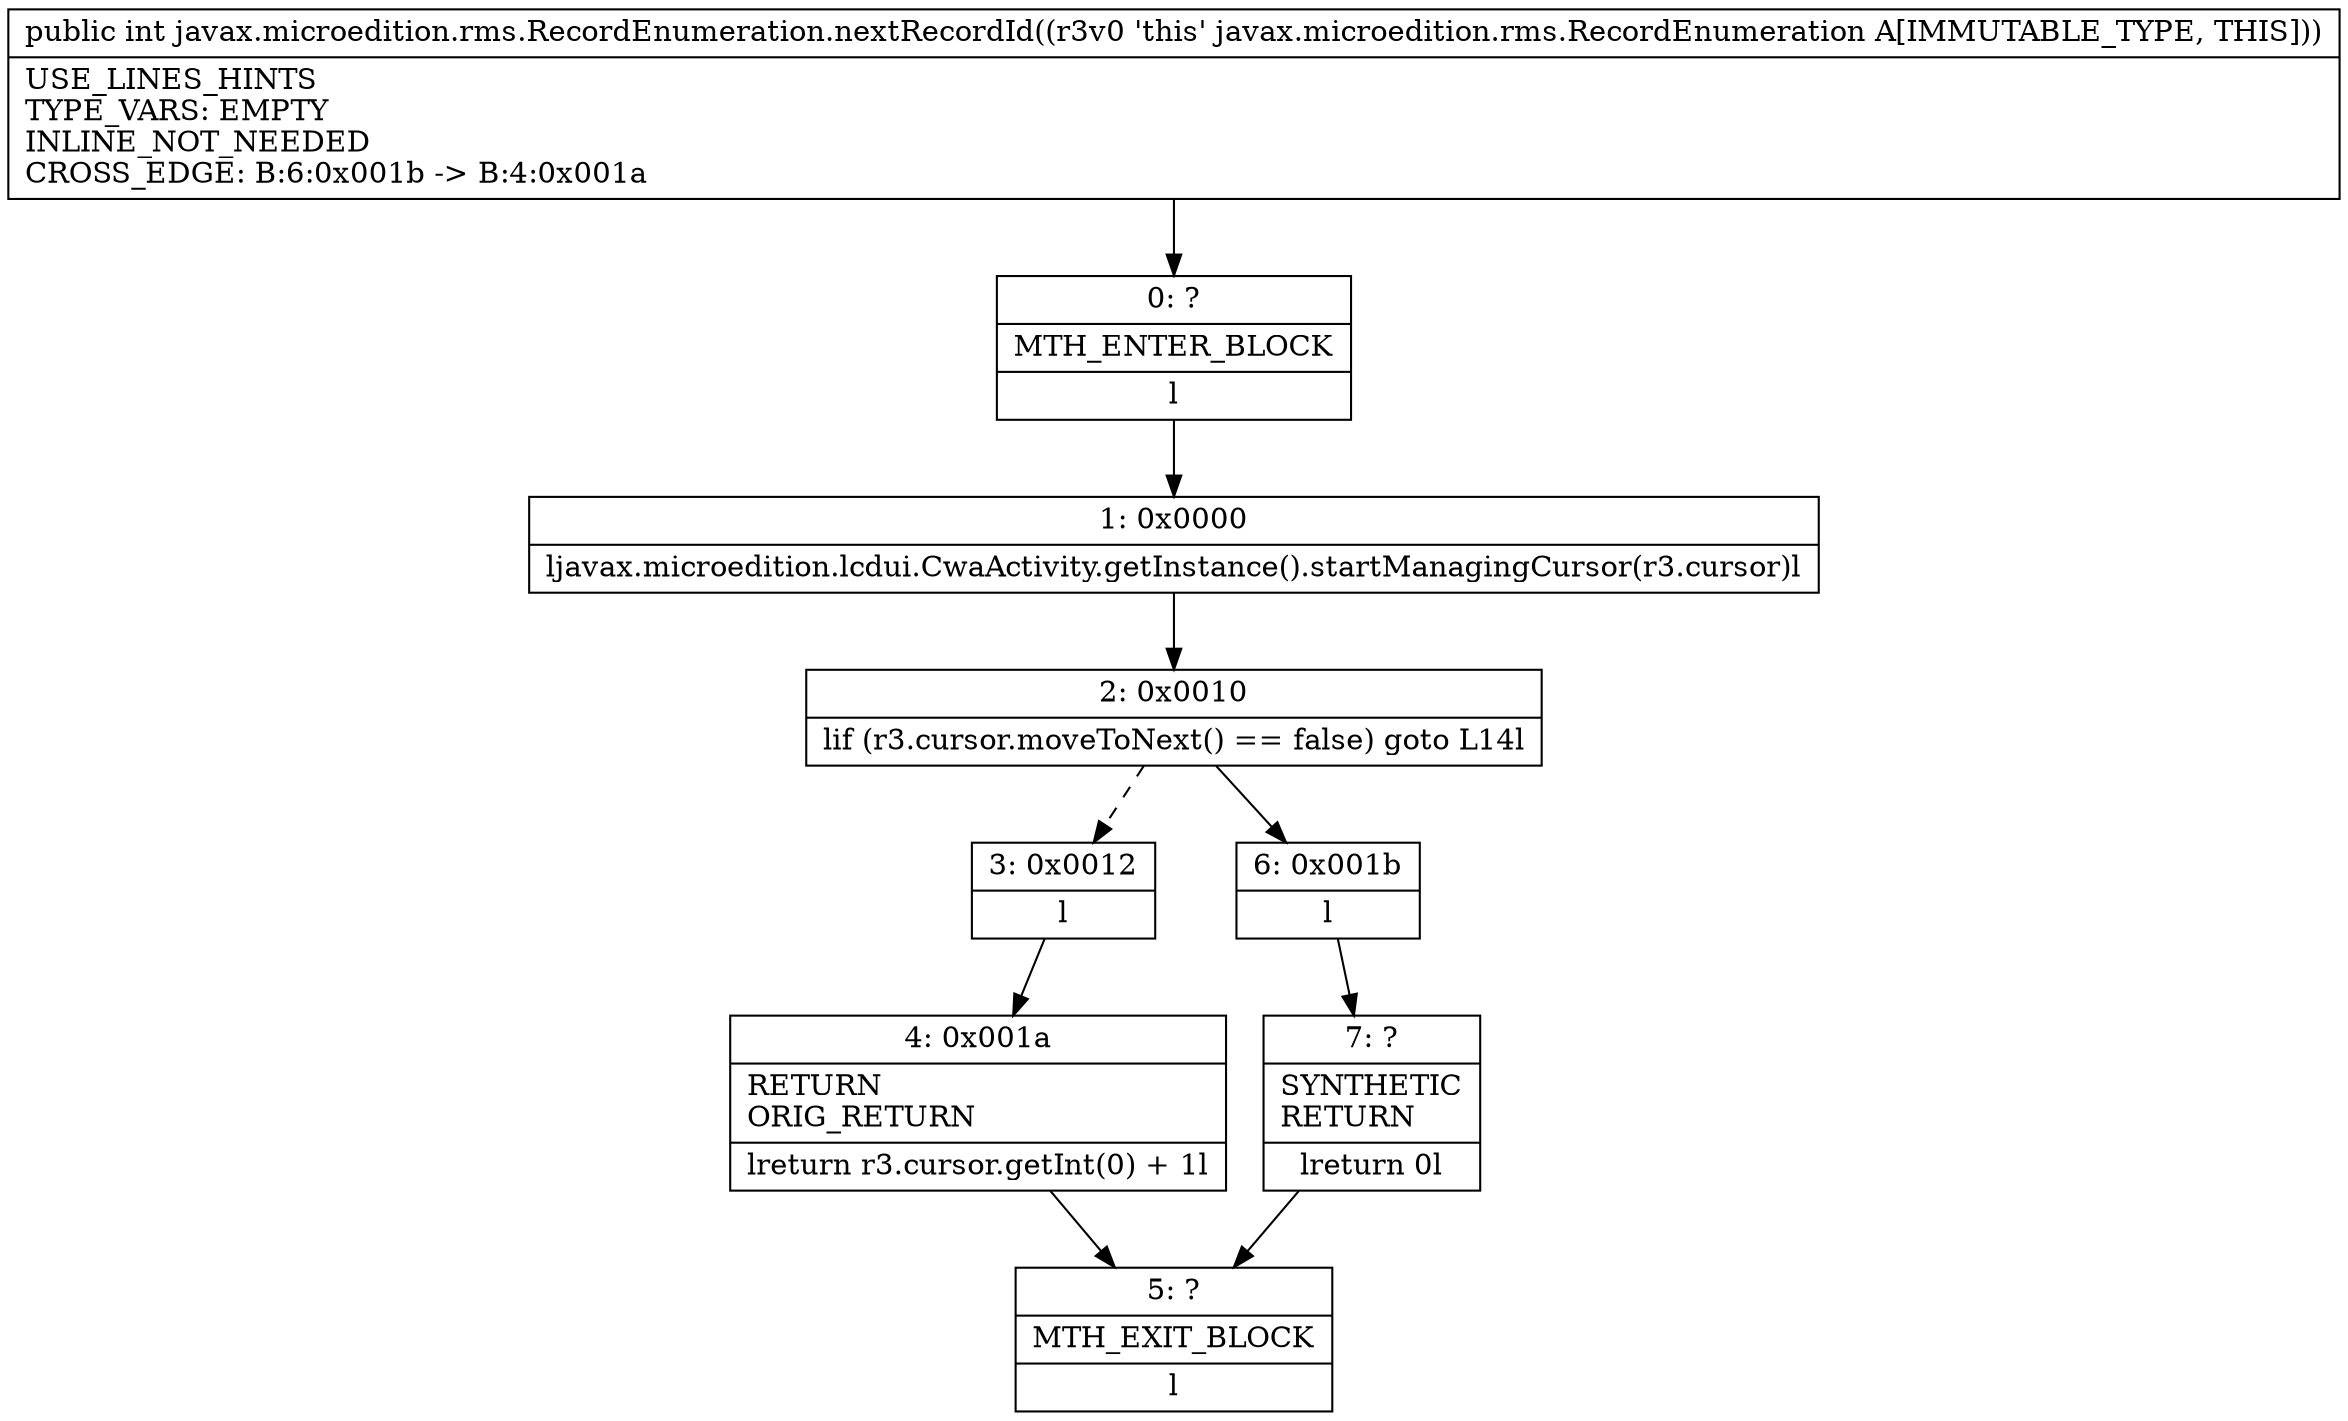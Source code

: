 digraph "CFG forjavax.microedition.rms.RecordEnumeration.nextRecordId()I" {
Node_0 [shape=record,label="{0\:\ ?|MTH_ENTER_BLOCK\l|l}"];
Node_1 [shape=record,label="{1\:\ 0x0000|ljavax.microedition.lcdui.CwaActivity.getInstance().startManagingCursor(r3.cursor)l}"];
Node_2 [shape=record,label="{2\:\ 0x0010|lif (r3.cursor.moveToNext() == false) goto L14l}"];
Node_3 [shape=record,label="{3\:\ 0x0012|l}"];
Node_4 [shape=record,label="{4\:\ 0x001a|RETURN\lORIG_RETURN\l|lreturn r3.cursor.getInt(0) + 1l}"];
Node_5 [shape=record,label="{5\:\ ?|MTH_EXIT_BLOCK\l|l}"];
Node_6 [shape=record,label="{6\:\ 0x001b|l}"];
Node_7 [shape=record,label="{7\:\ ?|SYNTHETIC\lRETURN\l|lreturn 0l}"];
MethodNode[shape=record,label="{public int javax.microedition.rms.RecordEnumeration.nextRecordId((r3v0 'this' javax.microedition.rms.RecordEnumeration A[IMMUTABLE_TYPE, THIS]))  | USE_LINES_HINTS\lTYPE_VARS: EMPTY\lINLINE_NOT_NEEDED\lCROSS_EDGE: B:6:0x001b \-\> B:4:0x001a\l}"];
MethodNode -> Node_0;
Node_0 -> Node_1;
Node_1 -> Node_2;
Node_2 -> Node_3[style=dashed];
Node_2 -> Node_6;
Node_3 -> Node_4;
Node_4 -> Node_5;
Node_6 -> Node_7;
Node_7 -> Node_5;
}

